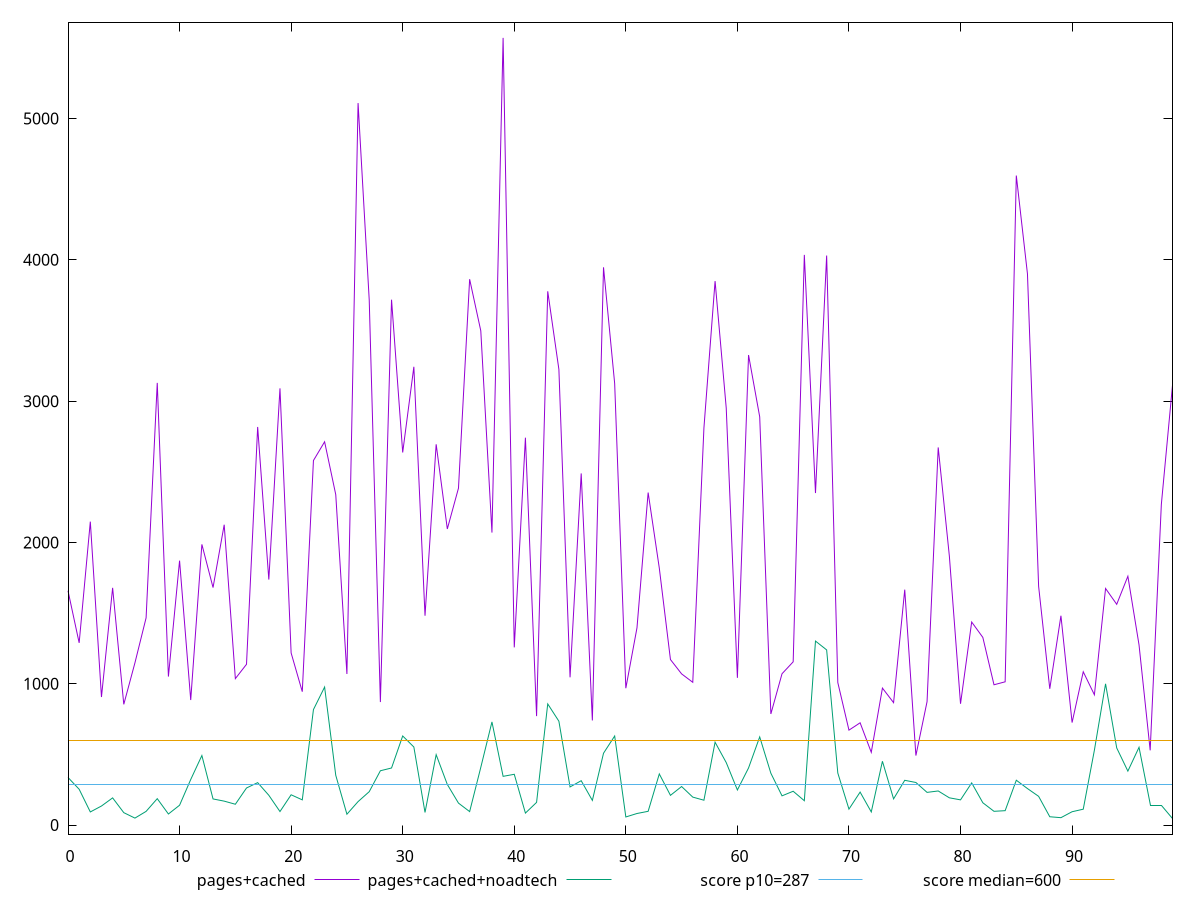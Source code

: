 reset

$pagesCached <<EOF
0 1658.0000000000018
1 1289.5
2 2147.6519999999973
3 906.5
4 1679.000000000001
5 854.5
6 1148.4575
7 1466.500000000001
8 3129.4580000000024
9 1051
10 1871.5000000000018
11 885
12 1986.5
13 1681.000000000001
14 2125.5570000000016
15 1036.5
16 1137.9999999999993
17 2817.2449999999963
18 1737.4999999999973
19 3090.7954999999965
20 1218.178499999999
21 944.0000000000009
22 2579.977999999999
23 2712.499999999999
24 2338.5404999999973
25 1069.5
26 5109.6390000000065
27 3715.779499999996
28 870.5
29 3718.264500000002
30 2637.000000000001
31 3243.2065000000007
32 1481.5000000000023
33 2694.6484999999975
34 2095.6660000000006
35 2384.499999999999
36 3863.094500000002
37 3497.7104999999983
38 2069.8295000000016
39 5570.692999999999
40 1257.4999999999995
41 2741.3595000000005
42 771
43 3777.499
44 3224.797499999998
45 1046
46 2488.4249999999993
47 740.5
48 3947.179500000001
49 3124.3665
50 968.614
51 1396
52 2353.231500000001
53 1818.7515000000017
54 1171.500000000001
55 1070
56 1010.5
57 2809.999999999999
58 3849.8199999999997
59 2951.000000000002
60 1042
61 3326.5675
62 2889
63 786.5
64 1071
65 1155.499999999999
66 4035.052500000004
67 2349.9999999999986
68 4030.383999999998
69 1009.0000000000009
70 672
71 724
72 515
73 969.4999999999995
74 866.5
75 1666
76 492
77 873.5
78 2672.510499999995
79 1903.2740000000013
80 858.5000000000009
81 1437
82 1328.1360000000009
83 992.9999999999982
84 1013.9999999999995
85 4596.673999999997
86 3900.618999999998
87 1689.999999999999
88 964.5
89 1481.4999999999982
90 725.5
91 1084.9999999999995
92 922
93 1674.5000000000005
94 1562.4999999999968
95 1761.000000000001
96 1275.5
97 529
98 2269.3320000000003
99 3112.4044999999996
EOF

$pagesCachedNoadtech <<EOF
0 337
1 253.6029999999996
2 93
3 135
4 192.5
5 88
6 49.5
7 97
8 186.99999999999955
9 78.5
10 140.5
11 322.5309999999995
12 492.2225000000003
13 185.07249999999976
14 169.5
15 147.5
16 262.5
17 300.462
18 211
19 95.88499999999931
20 214.5
21 178.50000000000023
22 817.5
23 976.818999999999
24 352.5
25 76.99999999999977
26 166.19550000000072
27 236.5
28 384.5
29 404.1199999999999
30 630.6840000000002
31 552.5480000000007
32 89.5
33 498.2679999999991
34 287.5
35 155.5
36 95.5
37 408.5
38 730.1634999999985
39 345
40 359.5
41 85
42 160.67050000000063
43 857.4435000000014
44 734.9824999999998
45 270
46 314.09450000000015
47 174.64300000000003
48 508.5
49 630.4230000000002
50 57.5
51 81.99999999999977
52 97.50000000000023
53 362.0000000000002
54 210.5
55 273
56 198
57 176.03750000000036
58 586.5
59 442.27499999999895
60 248.5
61 404.5
62 624.0279999999993
63 367
64 207
65 239.5
66 172.5
67 1302.1915000000008
68 1239.6185000000007
69 368.5
70 113
71 233.5
72 93
73 451.84500000000116
74 185.5
75 317
76 301.5
77 231.5
78 241.5
79 193
80 178.5
81 298.5385000000001
82 158
83 97.50000000000023
84 102.00000000000023
85 317.5
86 258.5
87 203.49999999999955
88 59
89 52.50000000000023
90 94.5
91 112.50000000000023
92 530.3119999999999
93 999.8799999999999
94 545.9425000000001
95 382
96 550.5
97 137.5
98 137.5
99 46.5
EOF

set key outside below
set xrange [0:99]
set yrange [-63.98385999999999:5681.17686]
set trange [-63.98385999999999:5681.17686]
set terminal svg size 640, 520 enhanced background rgb 'white'
set output "report_00013_2021-02-09T12-04-24.940Z/total-blocking-time/comparison/line/1_vs_2.svg"

plot $pagesCached title "pages+cached" with line, \
     $pagesCachedNoadtech title "pages+cached+noadtech" with line, \
     287 title "score p10=287", \
     600 title "score median=600"

reset
